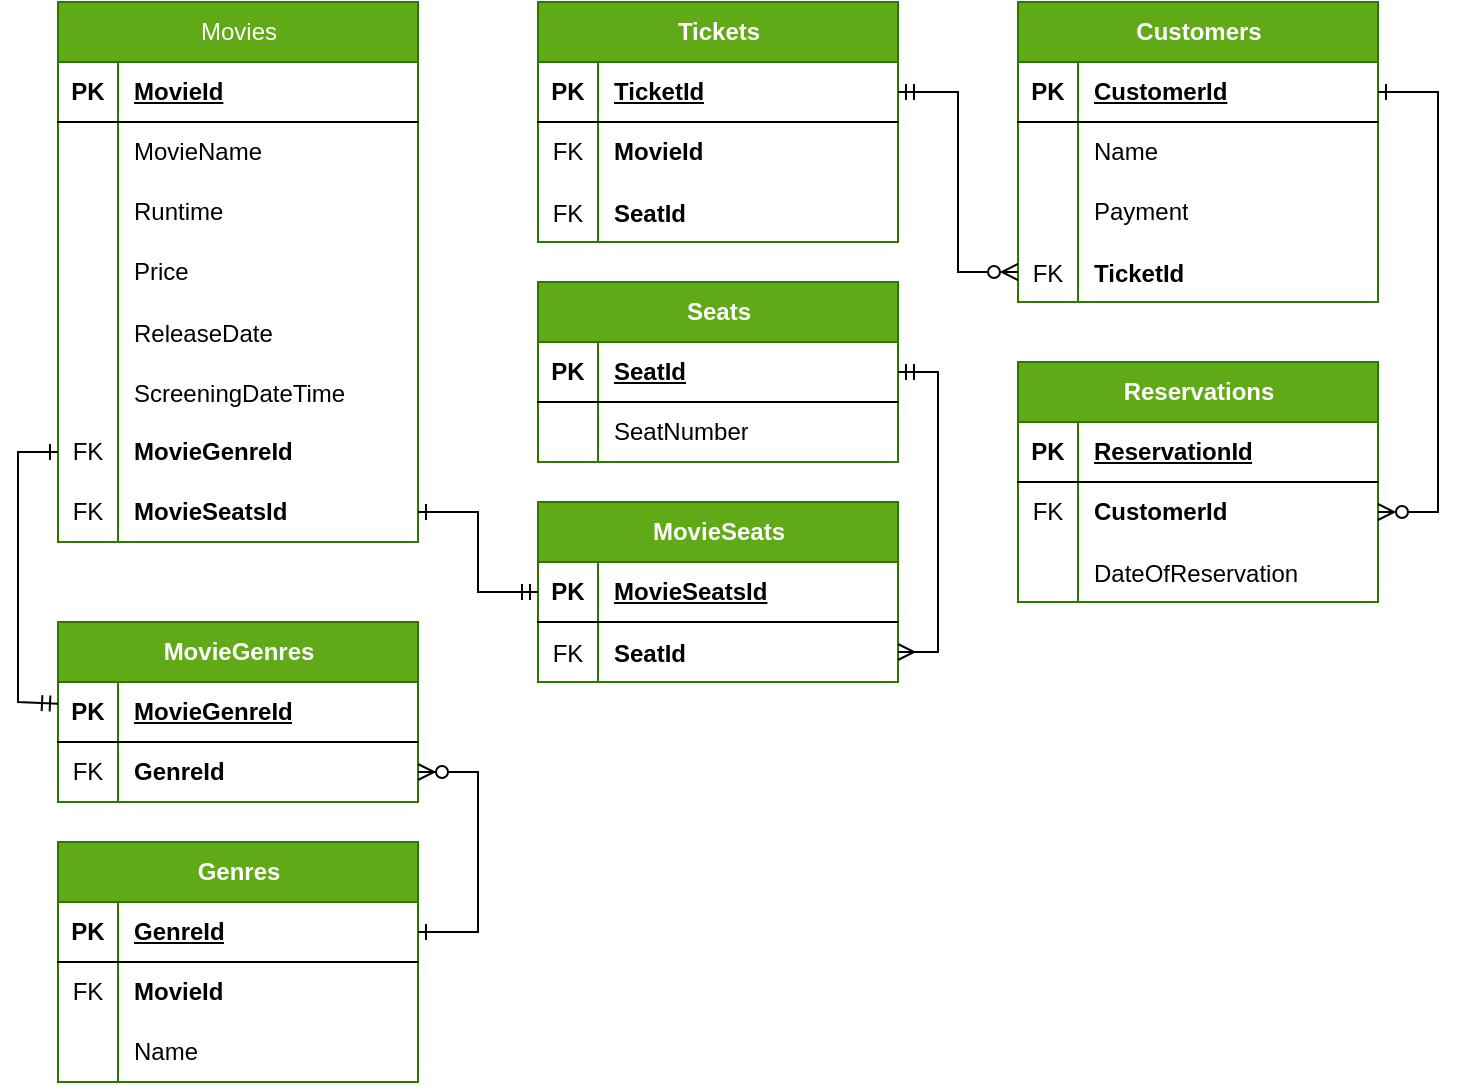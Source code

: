 <mxfile version="21.5.0" type="github">
  <diagram id="R2lEEEUBdFMjLlhIrx00" name="Page-1">
    <mxGraphModel dx="1100" dy="1480" grid="1" gridSize="10" guides="1" tooltips="1" connect="1" arrows="1" fold="1" page="1" pageScale="1" pageWidth="1169" pageHeight="827" math="0" shadow="0" extFonts="Permanent Marker^https://fonts.googleapis.com/css?family=Permanent+Marker">
      <root>
        <mxCell id="0" />
        <mxCell id="1" parent="0" />
        <mxCell id="_m8L4NuYK4Qh7ZpCGH_O-1" value="Movies" style="shape=table;startSize=30;container=1;collapsible=1;childLayout=tableLayout;fixedRows=1;rowLines=0;fontStyle=0;align=center;resizeLast=1;html=1;fillColor=#60a917;strokeColor=#2D7600;fontColor=#ffffff;" vertex="1" parent="1">
          <mxGeometry x="40" y="-790" width="180" height="270" as="geometry" />
        </mxCell>
        <mxCell id="_m8L4NuYK4Qh7ZpCGH_O-2" value="" style="shape=tableRow;horizontal=0;startSize=0;swimlaneHead=0;swimlaneBody=0;fillColor=none;collapsible=0;dropTarget=0;points=[[0,0.5],[1,0.5]];portConstraint=eastwest;top=0;left=0;right=0;bottom=1;" vertex="1" parent="_m8L4NuYK4Qh7ZpCGH_O-1">
          <mxGeometry y="30" width="180" height="30" as="geometry" />
        </mxCell>
        <mxCell id="_m8L4NuYK4Qh7ZpCGH_O-3" value="PK" style="shape=partialRectangle;connectable=0;fillColor=none;top=0;left=0;bottom=0;right=0;fontStyle=1;overflow=hidden;whiteSpace=wrap;html=1;" vertex="1" parent="_m8L4NuYK4Qh7ZpCGH_O-2">
          <mxGeometry width="30" height="30" as="geometry">
            <mxRectangle width="30" height="30" as="alternateBounds" />
          </mxGeometry>
        </mxCell>
        <mxCell id="_m8L4NuYK4Qh7ZpCGH_O-4" value="MovieId" style="shape=partialRectangle;connectable=0;fillColor=none;top=0;left=0;bottom=0;right=0;align=left;spacingLeft=6;fontStyle=5;overflow=hidden;whiteSpace=wrap;html=1;" vertex="1" parent="_m8L4NuYK4Qh7ZpCGH_O-2">
          <mxGeometry x="30" width="150" height="30" as="geometry">
            <mxRectangle width="150" height="30" as="alternateBounds" />
          </mxGeometry>
        </mxCell>
        <mxCell id="_m8L4NuYK4Qh7ZpCGH_O-5" value="" style="shape=tableRow;horizontal=0;startSize=0;swimlaneHead=0;swimlaneBody=0;fillColor=none;collapsible=0;dropTarget=0;points=[[0,0.5],[1,0.5]];portConstraint=eastwest;top=0;left=0;right=0;bottom=0;" vertex="1" parent="_m8L4NuYK4Qh7ZpCGH_O-1">
          <mxGeometry y="60" width="180" height="30" as="geometry" />
        </mxCell>
        <mxCell id="_m8L4NuYK4Qh7ZpCGH_O-6" value="" style="shape=partialRectangle;connectable=0;fillColor=none;top=0;left=0;bottom=0;right=0;editable=1;overflow=hidden;whiteSpace=wrap;html=1;" vertex="1" parent="_m8L4NuYK4Qh7ZpCGH_O-5">
          <mxGeometry width="30" height="30" as="geometry">
            <mxRectangle width="30" height="30" as="alternateBounds" />
          </mxGeometry>
        </mxCell>
        <mxCell id="_m8L4NuYK4Qh7ZpCGH_O-7" value="MovieName" style="shape=partialRectangle;connectable=0;fillColor=none;top=0;left=0;bottom=0;right=0;align=left;spacingLeft=6;overflow=hidden;whiteSpace=wrap;html=1;" vertex="1" parent="_m8L4NuYK4Qh7ZpCGH_O-5">
          <mxGeometry x="30" width="150" height="30" as="geometry">
            <mxRectangle width="150" height="30" as="alternateBounds" />
          </mxGeometry>
        </mxCell>
        <mxCell id="_m8L4NuYK4Qh7ZpCGH_O-8" value="" style="shape=tableRow;horizontal=0;startSize=0;swimlaneHead=0;swimlaneBody=0;fillColor=none;collapsible=0;dropTarget=0;points=[[0,0.5],[1,0.5]];portConstraint=eastwest;top=0;left=0;right=0;bottom=0;" vertex="1" parent="_m8L4NuYK4Qh7ZpCGH_O-1">
          <mxGeometry y="90" width="180" height="30" as="geometry" />
        </mxCell>
        <mxCell id="_m8L4NuYK4Qh7ZpCGH_O-9" value="" style="shape=partialRectangle;connectable=0;fillColor=none;top=0;left=0;bottom=0;right=0;editable=1;overflow=hidden;whiteSpace=wrap;html=1;" vertex="1" parent="_m8L4NuYK4Qh7ZpCGH_O-8">
          <mxGeometry width="30" height="30" as="geometry">
            <mxRectangle width="30" height="30" as="alternateBounds" />
          </mxGeometry>
        </mxCell>
        <mxCell id="_m8L4NuYK4Qh7ZpCGH_O-10" value="Runtime" style="shape=partialRectangle;connectable=0;fillColor=none;top=0;left=0;bottom=0;right=0;align=left;spacingLeft=6;overflow=hidden;whiteSpace=wrap;html=1;" vertex="1" parent="_m8L4NuYK4Qh7ZpCGH_O-8">
          <mxGeometry x="30" width="150" height="30" as="geometry">
            <mxRectangle width="150" height="30" as="alternateBounds" />
          </mxGeometry>
        </mxCell>
        <mxCell id="_m8L4NuYK4Qh7ZpCGH_O-11" value="" style="shape=tableRow;horizontal=0;startSize=0;swimlaneHead=0;swimlaneBody=0;fillColor=none;collapsible=0;dropTarget=0;points=[[0,0.5],[1,0.5]];portConstraint=eastwest;top=0;left=0;right=0;bottom=0;" vertex="1" parent="_m8L4NuYK4Qh7ZpCGH_O-1">
          <mxGeometry y="120" width="180" height="30" as="geometry" />
        </mxCell>
        <mxCell id="_m8L4NuYK4Qh7ZpCGH_O-12" value="" style="shape=partialRectangle;connectable=0;fillColor=none;top=0;left=0;bottom=0;right=0;editable=1;overflow=hidden;whiteSpace=wrap;html=1;" vertex="1" parent="_m8L4NuYK4Qh7ZpCGH_O-11">
          <mxGeometry width="30" height="30" as="geometry">
            <mxRectangle width="30" height="30" as="alternateBounds" />
          </mxGeometry>
        </mxCell>
        <mxCell id="_m8L4NuYK4Qh7ZpCGH_O-13" value="Price" style="shape=partialRectangle;connectable=0;fillColor=none;top=0;left=0;bottom=0;right=0;align=left;spacingLeft=6;overflow=hidden;whiteSpace=wrap;html=1;" vertex="1" parent="_m8L4NuYK4Qh7ZpCGH_O-11">
          <mxGeometry x="30" width="150" height="30" as="geometry">
            <mxRectangle width="150" height="30" as="alternateBounds" />
          </mxGeometry>
        </mxCell>
        <mxCell id="_m8L4NuYK4Qh7ZpCGH_O-17" value="" style="shape=tableRow;horizontal=0;startSize=0;swimlaneHead=0;swimlaneBody=0;fillColor=none;collapsible=0;dropTarget=0;points=[[0,0.5],[1,0.5]];portConstraint=eastwest;top=0;left=0;right=0;bottom=0;" vertex="1" parent="_m8L4NuYK4Qh7ZpCGH_O-1">
          <mxGeometry y="150" width="180" height="30" as="geometry" />
        </mxCell>
        <mxCell id="_m8L4NuYK4Qh7ZpCGH_O-18" value="" style="shape=partialRectangle;connectable=0;fillColor=none;top=0;left=0;bottom=0;right=0;editable=1;overflow=hidden;" vertex="1" parent="_m8L4NuYK4Qh7ZpCGH_O-17">
          <mxGeometry width="30" height="30" as="geometry">
            <mxRectangle width="30" height="30" as="alternateBounds" />
          </mxGeometry>
        </mxCell>
        <mxCell id="_m8L4NuYK4Qh7ZpCGH_O-19" value="ReleaseDate" style="shape=partialRectangle;connectable=0;fillColor=none;top=0;left=0;bottom=0;right=0;align=left;spacingLeft=6;overflow=hidden;" vertex="1" parent="_m8L4NuYK4Qh7ZpCGH_O-17">
          <mxGeometry x="30" width="150" height="30" as="geometry">
            <mxRectangle width="150" height="30" as="alternateBounds" />
          </mxGeometry>
        </mxCell>
        <mxCell id="_m8L4NuYK4Qh7ZpCGH_O-39" value="" style="shape=tableRow;horizontal=0;startSize=0;swimlaneHead=0;swimlaneBody=0;fillColor=none;collapsible=0;dropTarget=0;points=[[0,0.5],[1,0.5]];portConstraint=eastwest;top=0;left=0;right=0;bottom=0;" vertex="1" parent="_m8L4NuYK4Qh7ZpCGH_O-1">
          <mxGeometry y="180" width="180" height="30" as="geometry" />
        </mxCell>
        <mxCell id="_m8L4NuYK4Qh7ZpCGH_O-40" value="" style="shape=partialRectangle;connectable=0;fillColor=none;top=0;left=0;bottom=0;right=0;editable=1;overflow=hidden;" vertex="1" parent="_m8L4NuYK4Qh7ZpCGH_O-39">
          <mxGeometry width="30" height="30" as="geometry">
            <mxRectangle width="30" height="30" as="alternateBounds" />
          </mxGeometry>
        </mxCell>
        <mxCell id="_m8L4NuYK4Qh7ZpCGH_O-41" value="ScreeningDateTime" style="shape=partialRectangle;connectable=0;fillColor=none;top=0;left=0;bottom=0;right=0;align=left;spacingLeft=6;overflow=hidden;" vertex="1" parent="_m8L4NuYK4Qh7ZpCGH_O-39">
          <mxGeometry x="30" width="150" height="30" as="geometry">
            <mxRectangle width="150" height="30" as="alternateBounds" />
          </mxGeometry>
        </mxCell>
        <mxCell id="_m8L4NuYK4Qh7ZpCGH_O-184" value="" style="shape=tableRow;horizontal=0;startSize=0;swimlaneHead=0;swimlaneBody=0;fillColor=none;collapsible=0;dropTarget=0;points=[[0,0.5],[1,0.5]];portConstraint=eastwest;top=0;left=0;right=0;bottom=0;" vertex="1" parent="_m8L4NuYK4Qh7ZpCGH_O-1">
          <mxGeometry y="210" width="180" height="30" as="geometry" />
        </mxCell>
        <mxCell id="_m8L4NuYK4Qh7ZpCGH_O-185" value="FK" style="shape=partialRectangle;connectable=0;fillColor=none;top=0;left=0;bottom=0;right=0;fontStyle=0;overflow=hidden;whiteSpace=wrap;html=1;" vertex="1" parent="_m8L4NuYK4Qh7ZpCGH_O-184">
          <mxGeometry width="30" height="30" as="geometry">
            <mxRectangle width="30" height="30" as="alternateBounds" />
          </mxGeometry>
        </mxCell>
        <mxCell id="_m8L4NuYK4Qh7ZpCGH_O-186" value="MovieGenreId" style="shape=partialRectangle;connectable=0;fillColor=none;top=0;left=0;bottom=0;right=0;align=left;spacingLeft=6;fontStyle=1;overflow=hidden;whiteSpace=wrap;html=1;" vertex="1" parent="_m8L4NuYK4Qh7ZpCGH_O-184">
          <mxGeometry x="30" width="150" height="30" as="geometry">
            <mxRectangle width="150" height="30" as="alternateBounds" />
          </mxGeometry>
        </mxCell>
        <mxCell id="_m8L4NuYK4Qh7ZpCGH_O-190" value="" style="shape=tableRow;horizontal=0;startSize=0;swimlaneHead=0;swimlaneBody=0;fillColor=none;collapsible=0;dropTarget=0;points=[[0,0.5],[1,0.5]];portConstraint=eastwest;top=0;left=0;right=0;bottom=0;" vertex="1" parent="_m8L4NuYK4Qh7ZpCGH_O-1">
          <mxGeometry y="240" width="180" height="30" as="geometry" />
        </mxCell>
        <mxCell id="_m8L4NuYK4Qh7ZpCGH_O-191" value="FK" style="shape=partialRectangle;connectable=0;fillColor=none;top=0;left=0;bottom=0;right=0;fontStyle=0;overflow=hidden;whiteSpace=wrap;html=1;" vertex="1" parent="_m8L4NuYK4Qh7ZpCGH_O-190">
          <mxGeometry width="30" height="30" as="geometry">
            <mxRectangle width="30" height="30" as="alternateBounds" />
          </mxGeometry>
        </mxCell>
        <mxCell id="_m8L4NuYK4Qh7ZpCGH_O-192" value="MovieSeatsId" style="shape=partialRectangle;connectable=0;fillColor=none;top=0;left=0;bottom=0;right=0;align=left;spacingLeft=6;fontStyle=1;overflow=hidden;whiteSpace=wrap;html=1;" vertex="1" parent="_m8L4NuYK4Qh7ZpCGH_O-190">
          <mxGeometry x="30" width="150" height="30" as="geometry">
            <mxRectangle width="150" height="30" as="alternateBounds" />
          </mxGeometry>
        </mxCell>
        <mxCell id="_m8L4NuYK4Qh7ZpCGH_O-42" value="Genres" style="shape=table;startSize=30;container=1;collapsible=1;childLayout=tableLayout;fixedRows=1;rowLines=0;fontStyle=1;align=center;resizeLast=1;html=1;fillColor=#60a917;strokeColor=#2D7600;fontColor=#ffffff;" vertex="1" parent="1">
          <mxGeometry x="40" y="-370" width="180" height="120" as="geometry" />
        </mxCell>
        <mxCell id="_m8L4NuYK4Qh7ZpCGH_O-43" value="" style="shape=tableRow;horizontal=0;startSize=0;swimlaneHead=0;swimlaneBody=0;fillColor=none;collapsible=0;dropTarget=0;points=[[0,0.5],[1,0.5]];portConstraint=eastwest;top=0;left=0;right=0;bottom=1;" vertex="1" parent="_m8L4NuYK4Qh7ZpCGH_O-42">
          <mxGeometry y="30" width="180" height="30" as="geometry" />
        </mxCell>
        <mxCell id="_m8L4NuYK4Qh7ZpCGH_O-44" value="PK" style="shape=partialRectangle;connectable=0;fillColor=none;top=0;left=0;bottom=0;right=0;fontStyle=1;overflow=hidden;whiteSpace=wrap;html=1;" vertex="1" parent="_m8L4NuYK4Qh7ZpCGH_O-43">
          <mxGeometry width="30" height="30" as="geometry">
            <mxRectangle width="30" height="30" as="alternateBounds" />
          </mxGeometry>
        </mxCell>
        <mxCell id="_m8L4NuYK4Qh7ZpCGH_O-45" value="GenreId" style="shape=partialRectangle;connectable=0;fillColor=none;top=0;left=0;bottom=0;right=0;align=left;spacingLeft=6;fontStyle=5;overflow=hidden;whiteSpace=wrap;html=1;" vertex="1" parent="_m8L4NuYK4Qh7ZpCGH_O-43">
          <mxGeometry x="30" width="150" height="30" as="geometry">
            <mxRectangle width="150" height="30" as="alternateBounds" />
          </mxGeometry>
        </mxCell>
        <mxCell id="_m8L4NuYK4Qh7ZpCGH_O-46" value="" style="shape=tableRow;horizontal=0;startSize=0;swimlaneHead=0;swimlaneBody=0;fillColor=none;collapsible=0;dropTarget=0;points=[[0,0.5],[1,0.5]];portConstraint=eastwest;top=0;left=0;right=0;bottom=0;" vertex="1" parent="_m8L4NuYK4Qh7ZpCGH_O-42">
          <mxGeometry y="60" width="180" height="30" as="geometry" />
        </mxCell>
        <mxCell id="_m8L4NuYK4Qh7ZpCGH_O-47" value="FK" style="shape=partialRectangle;connectable=0;fillColor=none;top=0;left=0;bottom=0;right=0;editable=1;overflow=hidden;whiteSpace=wrap;html=1;" vertex="1" parent="_m8L4NuYK4Qh7ZpCGH_O-46">
          <mxGeometry width="30" height="30" as="geometry">
            <mxRectangle width="30" height="30" as="alternateBounds" />
          </mxGeometry>
        </mxCell>
        <mxCell id="_m8L4NuYK4Qh7ZpCGH_O-48" value="MovieId" style="shape=partialRectangle;connectable=0;fillColor=none;top=0;left=0;bottom=0;right=0;align=left;spacingLeft=6;overflow=hidden;whiteSpace=wrap;html=1;fontStyle=1" vertex="1" parent="_m8L4NuYK4Qh7ZpCGH_O-46">
          <mxGeometry x="30" width="150" height="30" as="geometry">
            <mxRectangle width="150" height="30" as="alternateBounds" />
          </mxGeometry>
        </mxCell>
        <mxCell id="_m8L4NuYK4Qh7ZpCGH_O-49" value="" style="shape=tableRow;horizontal=0;startSize=0;swimlaneHead=0;swimlaneBody=0;fillColor=none;collapsible=0;dropTarget=0;points=[[0,0.5],[1,0.5]];portConstraint=eastwest;top=0;left=0;right=0;bottom=0;" vertex="1" parent="_m8L4NuYK4Qh7ZpCGH_O-42">
          <mxGeometry y="90" width="180" height="30" as="geometry" />
        </mxCell>
        <mxCell id="_m8L4NuYK4Qh7ZpCGH_O-50" value="" style="shape=partialRectangle;connectable=0;fillColor=none;top=0;left=0;bottom=0;right=0;editable=1;overflow=hidden;whiteSpace=wrap;html=1;" vertex="1" parent="_m8L4NuYK4Qh7ZpCGH_O-49">
          <mxGeometry width="30" height="30" as="geometry">
            <mxRectangle width="30" height="30" as="alternateBounds" />
          </mxGeometry>
        </mxCell>
        <mxCell id="_m8L4NuYK4Qh7ZpCGH_O-51" value="Name" style="shape=partialRectangle;connectable=0;fillColor=none;top=0;left=0;bottom=0;right=0;align=left;spacingLeft=6;overflow=hidden;whiteSpace=wrap;html=1;" vertex="1" parent="_m8L4NuYK4Qh7ZpCGH_O-49">
          <mxGeometry x="30" width="150" height="30" as="geometry">
            <mxRectangle width="150" height="30" as="alternateBounds" />
          </mxGeometry>
        </mxCell>
        <mxCell id="_m8L4NuYK4Qh7ZpCGH_O-58" value="MovieGenres" style="shape=table;startSize=30;container=1;collapsible=1;childLayout=tableLayout;fixedRows=1;rowLines=0;fontStyle=1;align=center;resizeLast=1;html=1;fillColor=#60a917;strokeColor=#2D7600;fontColor=#ffffff;" vertex="1" parent="1">
          <mxGeometry x="40" y="-480" width="180" height="90" as="geometry" />
        </mxCell>
        <mxCell id="_m8L4NuYK4Qh7ZpCGH_O-59" value="" style="shape=tableRow;horizontal=0;startSize=0;swimlaneHead=0;swimlaneBody=0;fillColor=none;collapsible=0;dropTarget=0;points=[[0,0.5],[1,0.5]];portConstraint=eastwest;top=0;left=0;right=0;bottom=1;" vertex="1" parent="_m8L4NuYK4Qh7ZpCGH_O-58">
          <mxGeometry y="30" width="180" height="30" as="geometry" />
        </mxCell>
        <mxCell id="_m8L4NuYK4Qh7ZpCGH_O-60" value="PK" style="shape=partialRectangle;connectable=0;fillColor=none;top=0;left=0;bottom=0;right=0;fontStyle=1;overflow=hidden;whiteSpace=wrap;html=1;" vertex="1" parent="_m8L4NuYK4Qh7ZpCGH_O-59">
          <mxGeometry width="30" height="30" as="geometry">
            <mxRectangle width="30" height="30" as="alternateBounds" />
          </mxGeometry>
        </mxCell>
        <mxCell id="_m8L4NuYK4Qh7ZpCGH_O-61" value="MovieGenreId" style="shape=partialRectangle;connectable=0;fillColor=none;top=0;left=0;bottom=0;right=0;align=left;spacingLeft=6;fontStyle=5;overflow=hidden;whiteSpace=wrap;html=1;" vertex="1" parent="_m8L4NuYK4Qh7ZpCGH_O-59">
          <mxGeometry x="30" width="150" height="30" as="geometry">
            <mxRectangle width="150" height="30" as="alternateBounds" />
          </mxGeometry>
        </mxCell>
        <mxCell id="_m8L4NuYK4Qh7ZpCGH_O-74" value="" style="shape=tableRow;horizontal=0;startSize=0;swimlaneHead=0;swimlaneBody=0;fillColor=none;collapsible=0;dropTarget=0;points=[[0,0.5],[1,0.5]];portConstraint=eastwest;top=0;left=0;right=0;bottom=0;" vertex="1" parent="_m8L4NuYK4Qh7ZpCGH_O-58">
          <mxGeometry y="60" width="180" height="30" as="geometry" />
        </mxCell>
        <mxCell id="_m8L4NuYK4Qh7ZpCGH_O-75" value="FK" style="shape=partialRectangle;connectable=0;fillColor=none;top=0;left=0;bottom=0;right=0;fontStyle=0;overflow=hidden;whiteSpace=wrap;html=1;" vertex="1" parent="_m8L4NuYK4Qh7ZpCGH_O-74">
          <mxGeometry width="30" height="30" as="geometry">
            <mxRectangle width="30" height="30" as="alternateBounds" />
          </mxGeometry>
        </mxCell>
        <mxCell id="_m8L4NuYK4Qh7ZpCGH_O-76" value="GenreId" style="shape=partialRectangle;connectable=0;fillColor=none;top=0;left=0;bottom=0;right=0;align=left;spacingLeft=6;fontStyle=1;overflow=hidden;whiteSpace=wrap;html=1;" vertex="1" parent="_m8L4NuYK4Qh7ZpCGH_O-74">
          <mxGeometry x="30" width="150" height="30" as="geometry">
            <mxRectangle width="150" height="30" as="alternateBounds" />
          </mxGeometry>
        </mxCell>
        <mxCell id="_m8L4NuYK4Qh7ZpCGH_O-77" value="Tickets" style="shape=table;startSize=30;container=1;collapsible=1;childLayout=tableLayout;fixedRows=1;rowLines=0;fontStyle=1;align=center;resizeLast=1;html=1;fillColor=#60a917;strokeColor=#2D7600;fontColor=#ffffff;" vertex="1" parent="1">
          <mxGeometry x="280" y="-790" width="180" height="120" as="geometry" />
        </mxCell>
        <mxCell id="_m8L4NuYK4Qh7ZpCGH_O-78" value="" style="shape=tableRow;horizontal=0;startSize=0;swimlaneHead=0;swimlaneBody=0;fillColor=none;collapsible=0;dropTarget=0;points=[[0,0.5],[1,0.5]];portConstraint=eastwest;top=0;left=0;right=0;bottom=1;" vertex="1" parent="_m8L4NuYK4Qh7ZpCGH_O-77">
          <mxGeometry y="30" width="180" height="30" as="geometry" />
        </mxCell>
        <mxCell id="_m8L4NuYK4Qh7ZpCGH_O-79" value="PK" style="shape=partialRectangle;connectable=0;fillColor=none;top=0;left=0;bottom=0;right=0;fontStyle=1;overflow=hidden;whiteSpace=wrap;html=1;" vertex="1" parent="_m8L4NuYK4Qh7ZpCGH_O-78">
          <mxGeometry width="30" height="30" as="geometry">
            <mxRectangle width="30" height="30" as="alternateBounds" />
          </mxGeometry>
        </mxCell>
        <mxCell id="_m8L4NuYK4Qh7ZpCGH_O-80" value="TicketId" style="shape=partialRectangle;connectable=0;fillColor=none;top=0;left=0;bottom=0;right=0;align=left;spacingLeft=6;fontStyle=5;overflow=hidden;whiteSpace=wrap;html=1;" vertex="1" parent="_m8L4NuYK4Qh7ZpCGH_O-78">
          <mxGeometry x="30" width="150" height="30" as="geometry">
            <mxRectangle width="150" height="30" as="alternateBounds" />
          </mxGeometry>
        </mxCell>
        <mxCell id="_m8L4NuYK4Qh7ZpCGH_O-90" value="" style="shape=tableRow;horizontal=0;startSize=0;swimlaneHead=0;swimlaneBody=0;fillColor=none;collapsible=0;dropTarget=0;points=[[0,0.5],[1,0.5]];portConstraint=eastwest;top=0;left=0;right=0;bottom=0;" vertex="1" parent="_m8L4NuYK4Qh7ZpCGH_O-77">
          <mxGeometry y="60" width="180" height="30" as="geometry" />
        </mxCell>
        <mxCell id="_m8L4NuYK4Qh7ZpCGH_O-91" value="FK" style="shape=partialRectangle;connectable=0;fillColor=none;top=0;left=0;bottom=0;right=0;fontStyle=0;overflow=hidden;whiteSpace=wrap;html=1;" vertex="1" parent="_m8L4NuYK4Qh7ZpCGH_O-90">
          <mxGeometry width="30" height="30" as="geometry">
            <mxRectangle width="30" height="30" as="alternateBounds" />
          </mxGeometry>
        </mxCell>
        <mxCell id="_m8L4NuYK4Qh7ZpCGH_O-92" value="MovieId" style="shape=partialRectangle;connectable=0;fillColor=none;top=0;left=0;bottom=0;right=0;align=left;spacingLeft=6;fontStyle=1;overflow=hidden;whiteSpace=wrap;html=1;" vertex="1" parent="_m8L4NuYK4Qh7ZpCGH_O-90">
          <mxGeometry x="30" width="150" height="30" as="geometry">
            <mxRectangle width="150" height="30" as="alternateBounds" />
          </mxGeometry>
        </mxCell>
        <mxCell id="_m8L4NuYK4Qh7ZpCGH_O-93" value="" style="shape=tableRow;horizontal=0;startSize=0;swimlaneHead=0;swimlaneBody=0;fillColor=none;collapsible=0;dropTarget=0;points=[[0,0.5],[1,0.5]];portConstraint=eastwest;top=0;left=0;right=0;bottom=0;" vertex="1" parent="_m8L4NuYK4Qh7ZpCGH_O-77">
          <mxGeometry y="90" width="180" height="30" as="geometry" />
        </mxCell>
        <mxCell id="_m8L4NuYK4Qh7ZpCGH_O-94" value="FK" style="shape=partialRectangle;connectable=0;fillColor=none;top=0;left=0;bottom=0;right=0;editable=1;overflow=hidden;" vertex="1" parent="_m8L4NuYK4Qh7ZpCGH_O-93">
          <mxGeometry width="30" height="30" as="geometry">
            <mxRectangle width="30" height="30" as="alternateBounds" />
          </mxGeometry>
        </mxCell>
        <mxCell id="_m8L4NuYK4Qh7ZpCGH_O-95" value="SeatId" style="shape=partialRectangle;connectable=0;fillColor=none;top=0;left=0;bottom=0;right=0;align=left;spacingLeft=6;overflow=hidden;fontStyle=1" vertex="1" parent="_m8L4NuYK4Qh7ZpCGH_O-93">
          <mxGeometry x="30" width="150" height="30" as="geometry">
            <mxRectangle width="150" height="30" as="alternateBounds" />
          </mxGeometry>
        </mxCell>
        <mxCell id="_m8L4NuYK4Qh7ZpCGH_O-96" value="Seats" style="shape=table;startSize=30;container=1;collapsible=1;childLayout=tableLayout;fixedRows=1;rowLines=0;fontStyle=1;align=center;resizeLast=1;html=1;fillColor=#60a917;strokeColor=#2D7600;fontColor=#ffffff;" vertex="1" parent="1">
          <mxGeometry x="280" y="-650" width="180" height="90" as="geometry" />
        </mxCell>
        <mxCell id="_m8L4NuYK4Qh7ZpCGH_O-97" value="" style="shape=tableRow;horizontal=0;startSize=0;swimlaneHead=0;swimlaneBody=0;fillColor=none;collapsible=0;dropTarget=0;points=[[0,0.5],[1,0.5]];portConstraint=eastwest;top=0;left=0;right=0;bottom=1;" vertex="1" parent="_m8L4NuYK4Qh7ZpCGH_O-96">
          <mxGeometry y="30" width="180" height="30" as="geometry" />
        </mxCell>
        <mxCell id="_m8L4NuYK4Qh7ZpCGH_O-98" value="PK" style="shape=partialRectangle;connectable=0;fillColor=none;top=0;left=0;bottom=0;right=0;fontStyle=1;overflow=hidden;whiteSpace=wrap;html=1;" vertex="1" parent="_m8L4NuYK4Qh7ZpCGH_O-97">
          <mxGeometry width="30" height="30" as="geometry">
            <mxRectangle width="30" height="30" as="alternateBounds" />
          </mxGeometry>
        </mxCell>
        <mxCell id="_m8L4NuYK4Qh7ZpCGH_O-99" value="SeatId" style="shape=partialRectangle;connectable=0;fillColor=none;top=0;left=0;bottom=0;right=0;align=left;spacingLeft=6;fontStyle=5;overflow=hidden;whiteSpace=wrap;html=1;" vertex="1" parent="_m8L4NuYK4Qh7ZpCGH_O-97">
          <mxGeometry x="30" width="150" height="30" as="geometry">
            <mxRectangle width="150" height="30" as="alternateBounds" />
          </mxGeometry>
        </mxCell>
        <mxCell id="_m8L4NuYK4Qh7ZpCGH_O-100" value="" style="shape=tableRow;horizontal=0;startSize=0;swimlaneHead=0;swimlaneBody=0;fillColor=none;collapsible=0;dropTarget=0;points=[[0,0.5],[1,0.5]];portConstraint=eastwest;top=0;left=0;right=0;bottom=0;" vertex="1" parent="_m8L4NuYK4Qh7ZpCGH_O-96">
          <mxGeometry y="60" width="180" height="30" as="geometry" />
        </mxCell>
        <mxCell id="_m8L4NuYK4Qh7ZpCGH_O-101" value="" style="shape=partialRectangle;connectable=0;fillColor=none;top=0;left=0;bottom=0;right=0;editable=1;overflow=hidden;whiteSpace=wrap;html=1;" vertex="1" parent="_m8L4NuYK4Qh7ZpCGH_O-100">
          <mxGeometry width="30" height="30" as="geometry">
            <mxRectangle width="30" height="30" as="alternateBounds" />
          </mxGeometry>
        </mxCell>
        <mxCell id="_m8L4NuYK4Qh7ZpCGH_O-102" value="SeatNumber" style="shape=partialRectangle;connectable=0;fillColor=none;top=0;left=0;bottom=0;right=0;align=left;spacingLeft=6;overflow=hidden;whiteSpace=wrap;html=1;" vertex="1" parent="_m8L4NuYK4Qh7ZpCGH_O-100">
          <mxGeometry x="30" width="150" height="30" as="geometry">
            <mxRectangle width="150" height="30" as="alternateBounds" />
          </mxGeometry>
        </mxCell>
        <mxCell id="_m8L4NuYK4Qh7ZpCGH_O-110" value="MovieSeats" style="shape=table;startSize=30;container=1;collapsible=1;childLayout=tableLayout;fixedRows=1;rowLines=0;fontStyle=1;align=center;resizeLast=1;html=1;fillColor=#60a917;strokeColor=#2D7600;fontColor=#ffffff;" vertex="1" parent="1">
          <mxGeometry x="280" y="-540" width="180" height="90" as="geometry" />
        </mxCell>
        <mxCell id="_m8L4NuYK4Qh7ZpCGH_O-111" value="" style="shape=tableRow;horizontal=0;startSize=0;swimlaneHead=0;swimlaneBody=0;fillColor=none;collapsible=0;dropTarget=0;points=[[0,0.5],[1,0.5]];portConstraint=eastwest;top=0;left=0;right=0;bottom=1;" vertex="1" parent="_m8L4NuYK4Qh7ZpCGH_O-110">
          <mxGeometry y="30" width="180" height="30" as="geometry" />
        </mxCell>
        <mxCell id="_m8L4NuYK4Qh7ZpCGH_O-112" value="PK" style="shape=partialRectangle;connectable=0;fillColor=none;top=0;left=0;bottom=0;right=0;fontStyle=1;overflow=hidden;whiteSpace=wrap;html=1;" vertex="1" parent="_m8L4NuYK4Qh7ZpCGH_O-111">
          <mxGeometry width="30" height="30" as="geometry">
            <mxRectangle width="30" height="30" as="alternateBounds" />
          </mxGeometry>
        </mxCell>
        <mxCell id="_m8L4NuYK4Qh7ZpCGH_O-113" value="MovieSeatsId" style="shape=partialRectangle;connectable=0;fillColor=none;top=0;left=0;bottom=0;right=0;align=left;spacingLeft=6;fontStyle=5;overflow=hidden;whiteSpace=wrap;html=1;" vertex="1" parent="_m8L4NuYK4Qh7ZpCGH_O-111">
          <mxGeometry x="30" width="150" height="30" as="geometry">
            <mxRectangle width="150" height="30" as="alternateBounds" />
          </mxGeometry>
        </mxCell>
        <mxCell id="_m8L4NuYK4Qh7ZpCGH_O-120" value="" style="shape=tableRow;horizontal=0;startSize=0;swimlaneHead=0;swimlaneBody=0;fillColor=none;collapsible=0;dropTarget=0;points=[[0,0.5],[1,0.5]];portConstraint=eastwest;top=0;left=0;right=0;bottom=0;" vertex="1" parent="_m8L4NuYK4Qh7ZpCGH_O-110">
          <mxGeometry y="60" width="180" height="30" as="geometry" />
        </mxCell>
        <mxCell id="_m8L4NuYK4Qh7ZpCGH_O-121" value="FK" style="shape=partialRectangle;connectable=0;fillColor=none;top=0;left=0;bottom=0;right=0;editable=1;overflow=hidden;" vertex="1" parent="_m8L4NuYK4Qh7ZpCGH_O-120">
          <mxGeometry width="30" height="30" as="geometry">
            <mxRectangle width="30" height="30" as="alternateBounds" />
          </mxGeometry>
        </mxCell>
        <mxCell id="_m8L4NuYK4Qh7ZpCGH_O-122" value="SeatId" style="shape=partialRectangle;connectable=0;fillColor=none;top=0;left=0;bottom=0;right=0;align=left;spacingLeft=6;overflow=hidden;fontStyle=1" vertex="1" parent="_m8L4NuYK4Qh7ZpCGH_O-120">
          <mxGeometry x="30" width="150" height="30" as="geometry">
            <mxRectangle width="150" height="30" as="alternateBounds" />
          </mxGeometry>
        </mxCell>
        <mxCell id="_m8L4NuYK4Qh7ZpCGH_O-123" value="Reservations" style="shape=table;startSize=30;container=1;collapsible=1;childLayout=tableLayout;fixedRows=1;rowLines=0;fontStyle=1;align=center;resizeLast=1;html=1;fillColor=#60a917;strokeColor=#2D7600;fontColor=#ffffff;" vertex="1" parent="1">
          <mxGeometry x="520" y="-610" width="180" height="120" as="geometry" />
        </mxCell>
        <mxCell id="_m8L4NuYK4Qh7ZpCGH_O-124" value="" style="shape=tableRow;horizontal=0;startSize=0;swimlaneHead=0;swimlaneBody=0;fillColor=none;collapsible=0;dropTarget=0;points=[[0,0.5],[1,0.5]];portConstraint=eastwest;top=0;left=0;right=0;bottom=1;" vertex="1" parent="_m8L4NuYK4Qh7ZpCGH_O-123">
          <mxGeometry y="30" width="180" height="30" as="geometry" />
        </mxCell>
        <mxCell id="_m8L4NuYK4Qh7ZpCGH_O-125" value="PK" style="shape=partialRectangle;connectable=0;fillColor=none;top=0;left=0;bottom=0;right=0;fontStyle=1;overflow=hidden;whiteSpace=wrap;html=1;" vertex="1" parent="_m8L4NuYK4Qh7ZpCGH_O-124">
          <mxGeometry width="30" height="30" as="geometry">
            <mxRectangle width="30" height="30" as="alternateBounds" />
          </mxGeometry>
        </mxCell>
        <mxCell id="_m8L4NuYK4Qh7ZpCGH_O-126" value="ReservationId" style="shape=partialRectangle;connectable=0;fillColor=none;top=0;left=0;bottom=0;right=0;align=left;spacingLeft=6;fontStyle=5;overflow=hidden;whiteSpace=wrap;html=1;" vertex="1" parent="_m8L4NuYK4Qh7ZpCGH_O-124">
          <mxGeometry x="30" width="150" height="30" as="geometry">
            <mxRectangle width="150" height="30" as="alternateBounds" />
          </mxGeometry>
        </mxCell>
        <mxCell id="_m8L4NuYK4Qh7ZpCGH_O-127" value="" style="shape=tableRow;horizontal=0;startSize=0;swimlaneHead=0;swimlaneBody=0;fillColor=none;collapsible=0;dropTarget=0;points=[[0,0.5],[1,0.5]];portConstraint=eastwest;top=0;left=0;right=0;bottom=0;" vertex="1" parent="_m8L4NuYK4Qh7ZpCGH_O-123">
          <mxGeometry y="60" width="180" height="30" as="geometry" />
        </mxCell>
        <mxCell id="_m8L4NuYK4Qh7ZpCGH_O-128" value="FK" style="shape=partialRectangle;connectable=0;fillColor=none;top=0;left=0;bottom=0;right=0;fontStyle=0;overflow=hidden;whiteSpace=wrap;html=1;" vertex="1" parent="_m8L4NuYK4Qh7ZpCGH_O-127">
          <mxGeometry width="30" height="30" as="geometry">
            <mxRectangle width="30" height="30" as="alternateBounds" />
          </mxGeometry>
        </mxCell>
        <mxCell id="_m8L4NuYK4Qh7ZpCGH_O-129" value="&lt;b&gt;CustomerId&lt;/b&gt;" style="shape=partialRectangle;connectable=0;fillColor=none;top=0;left=0;bottom=0;right=0;align=left;spacingLeft=6;fontStyle=0;overflow=hidden;whiteSpace=wrap;html=1;" vertex="1" parent="_m8L4NuYK4Qh7ZpCGH_O-127">
          <mxGeometry x="30" width="150" height="30" as="geometry">
            <mxRectangle width="150" height="30" as="alternateBounds" />
          </mxGeometry>
        </mxCell>
        <mxCell id="_m8L4NuYK4Qh7ZpCGH_O-130" value="" style="shape=tableRow;horizontal=0;startSize=0;swimlaneHead=0;swimlaneBody=0;fillColor=none;collapsible=0;dropTarget=0;points=[[0,0.5],[1,0.5]];portConstraint=eastwest;top=0;left=0;right=0;bottom=0;" vertex="1" parent="_m8L4NuYK4Qh7ZpCGH_O-123">
          <mxGeometry y="90" width="180" height="30" as="geometry" />
        </mxCell>
        <mxCell id="_m8L4NuYK4Qh7ZpCGH_O-131" value="" style="shape=partialRectangle;connectable=0;fillColor=none;top=0;left=0;bottom=0;right=0;editable=1;overflow=hidden;" vertex="1" parent="_m8L4NuYK4Qh7ZpCGH_O-130">
          <mxGeometry width="30" height="30" as="geometry">
            <mxRectangle width="30" height="30" as="alternateBounds" />
          </mxGeometry>
        </mxCell>
        <mxCell id="_m8L4NuYK4Qh7ZpCGH_O-132" value="DateOfReservation" style="shape=partialRectangle;connectable=0;fillColor=none;top=0;left=0;bottom=0;right=0;align=left;spacingLeft=6;overflow=hidden;" vertex="1" parent="_m8L4NuYK4Qh7ZpCGH_O-130">
          <mxGeometry x="30" width="150" height="30" as="geometry">
            <mxRectangle width="150" height="30" as="alternateBounds" />
          </mxGeometry>
        </mxCell>
        <mxCell id="_m8L4NuYK4Qh7ZpCGH_O-133" value="Customers" style="shape=table;startSize=30;container=1;collapsible=1;childLayout=tableLayout;fixedRows=1;rowLines=0;fontStyle=1;align=center;resizeLast=1;html=1;fillColor=#60a917;strokeColor=#2D7600;fontColor=#ffffff;" vertex="1" parent="1">
          <mxGeometry x="520" y="-790" width="180" height="150" as="geometry" />
        </mxCell>
        <mxCell id="_m8L4NuYK4Qh7ZpCGH_O-134" value="" style="shape=tableRow;horizontal=0;startSize=0;swimlaneHead=0;swimlaneBody=0;fillColor=none;collapsible=0;dropTarget=0;points=[[0,0.5],[1,0.5]];portConstraint=eastwest;top=0;left=0;right=0;bottom=1;" vertex="1" parent="_m8L4NuYK4Qh7ZpCGH_O-133">
          <mxGeometry y="30" width="180" height="30" as="geometry" />
        </mxCell>
        <mxCell id="_m8L4NuYK4Qh7ZpCGH_O-135" value="PK" style="shape=partialRectangle;connectable=0;fillColor=none;top=0;left=0;bottom=0;right=0;fontStyle=1;overflow=hidden;whiteSpace=wrap;html=1;" vertex="1" parent="_m8L4NuYK4Qh7ZpCGH_O-134">
          <mxGeometry width="30" height="30" as="geometry">
            <mxRectangle width="30" height="30" as="alternateBounds" />
          </mxGeometry>
        </mxCell>
        <mxCell id="_m8L4NuYK4Qh7ZpCGH_O-136" value="CustomerId" style="shape=partialRectangle;connectable=0;fillColor=none;top=0;left=0;bottom=0;right=0;align=left;spacingLeft=6;fontStyle=5;overflow=hidden;whiteSpace=wrap;html=1;" vertex="1" parent="_m8L4NuYK4Qh7ZpCGH_O-134">
          <mxGeometry x="30" width="150" height="30" as="geometry">
            <mxRectangle width="150" height="30" as="alternateBounds" />
          </mxGeometry>
        </mxCell>
        <mxCell id="_m8L4NuYK4Qh7ZpCGH_O-137" value="" style="shape=tableRow;horizontal=0;startSize=0;swimlaneHead=0;swimlaneBody=0;fillColor=none;collapsible=0;dropTarget=0;points=[[0,0.5],[1,0.5]];portConstraint=eastwest;top=0;left=0;right=0;bottom=0;" vertex="1" parent="_m8L4NuYK4Qh7ZpCGH_O-133">
          <mxGeometry y="60" width="180" height="30" as="geometry" />
        </mxCell>
        <mxCell id="_m8L4NuYK4Qh7ZpCGH_O-138" value="" style="shape=partialRectangle;connectable=0;fillColor=none;top=0;left=0;bottom=0;right=0;editable=1;overflow=hidden;whiteSpace=wrap;html=1;" vertex="1" parent="_m8L4NuYK4Qh7ZpCGH_O-137">
          <mxGeometry width="30" height="30" as="geometry">
            <mxRectangle width="30" height="30" as="alternateBounds" />
          </mxGeometry>
        </mxCell>
        <mxCell id="_m8L4NuYK4Qh7ZpCGH_O-139" value="Name" style="shape=partialRectangle;connectable=0;fillColor=none;top=0;left=0;bottom=0;right=0;align=left;spacingLeft=6;overflow=hidden;whiteSpace=wrap;html=1;" vertex="1" parent="_m8L4NuYK4Qh7ZpCGH_O-137">
          <mxGeometry x="30" width="150" height="30" as="geometry">
            <mxRectangle width="150" height="30" as="alternateBounds" />
          </mxGeometry>
        </mxCell>
        <mxCell id="_m8L4NuYK4Qh7ZpCGH_O-140" value="" style="shape=tableRow;horizontal=0;startSize=0;swimlaneHead=0;swimlaneBody=0;fillColor=none;collapsible=0;dropTarget=0;points=[[0,0.5],[1,0.5]];portConstraint=eastwest;top=0;left=0;right=0;bottom=0;" vertex="1" parent="_m8L4NuYK4Qh7ZpCGH_O-133">
          <mxGeometry y="90" width="180" height="30" as="geometry" />
        </mxCell>
        <mxCell id="_m8L4NuYK4Qh7ZpCGH_O-141" value="" style="shape=partialRectangle;connectable=0;fillColor=none;top=0;left=0;bottom=0;right=0;fontStyle=0;overflow=hidden;whiteSpace=wrap;html=1;" vertex="1" parent="_m8L4NuYK4Qh7ZpCGH_O-140">
          <mxGeometry width="30" height="30" as="geometry">
            <mxRectangle width="30" height="30" as="alternateBounds" />
          </mxGeometry>
        </mxCell>
        <mxCell id="_m8L4NuYK4Qh7ZpCGH_O-142" value="Payment" style="shape=partialRectangle;connectable=0;fillColor=none;top=0;left=0;bottom=0;right=0;align=left;spacingLeft=6;fontStyle=0;overflow=hidden;whiteSpace=wrap;html=1;" vertex="1" parent="_m8L4NuYK4Qh7ZpCGH_O-140">
          <mxGeometry x="30" width="150" height="30" as="geometry">
            <mxRectangle width="150" height="30" as="alternateBounds" />
          </mxGeometry>
        </mxCell>
        <mxCell id="_m8L4NuYK4Qh7ZpCGH_O-143" value="" style="shape=tableRow;horizontal=0;startSize=0;swimlaneHead=0;swimlaneBody=0;fillColor=none;collapsible=0;dropTarget=0;points=[[0,0.5],[1,0.5]];portConstraint=eastwest;top=0;left=0;right=0;bottom=0;" vertex="1" parent="_m8L4NuYK4Qh7ZpCGH_O-133">
          <mxGeometry y="120" width="180" height="30" as="geometry" />
        </mxCell>
        <mxCell id="_m8L4NuYK4Qh7ZpCGH_O-144" value="FK" style="shape=partialRectangle;connectable=0;fillColor=none;top=0;left=0;bottom=0;right=0;editable=1;overflow=hidden;" vertex="1" parent="_m8L4NuYK4Qh7ZpCGH_O-143">
          <mxGeometry width="30" height="30" as="geometry">
            <mxRectangle width="30" height="30" as="alternateBounds" />
          </mxGeometry>
        </mxCell>
        <mxCell id="_m8L4NuYK4Qh7ZpCGH_O-145" value="TicketId" style="shape=partialRectangle;connectable=0;fillColor=none;top=0;left=0;bottom=0;right=0;align=left;spacingLeft=6;overflow=hidden;fontStyle=1" vertex="1" parent="_m8L4NuYK4Qh7ZpCGH_O-143">
          <mxGeometry x="30" width="150" height="30" as="geometry">
            <mxRectangle width="150" height="30" as="alternateBounds" />
          </mxGeometry>
        </mxCell>
        <mxCell id="_m8L4NuYK4Qh7ZpCGH_O-153" value="" style="edgeStyle=entityRelationEdgeStyle;fontSize=12;html=1;endArrow=ERmandOne;startArrow=ERzeroToMany;rounded=0;endFill=0;startFill=0;" edge="1" parent="1" source="_m8L4NuYK4Qh7ZpCGH_O-143" target="_m8L4NuYK4Qh7ZpCGH_O-78">
          <mxGeometry width="100" height="100" relative="1" as="geometry">
            <mxPoint x="490" y="-660" as="sourcePoint" />
            <mxPoint x="440" y="-745" as="targetPoint" />
            <Array as="points">
              <mxPoint x="490" y="-670" />
              <mxPoint x="500" y="-700" />
              <mxPoint x="520" y="-780" />
              <mxPoint x="500" y="-650" />
              <mxPoint x="480" y="-660" />
            </Array>
          </mxGeometry>
        </mxCell>
        <mxCell id="_m8L4NuYK4Qh7ZpCGH_O-155" value="" style="edgeStyle=entityRelationEdgeStyle;fontSize=12;html=1;endArrow=ERone;startArrow=ERzeroToMany;rounded=0;startFill=0;endFill=0;" edge="1" parent="1" source="_m8L4NuYK4Qh7ZpCGH_O-127" target="_m8L4NuYK4Qh7ZpCGH_O-134">
          <mxGeometry width="100" height="100" relative="1" as="geometry">
            <mxPoint x="770" y="-450" as="sourcePoint" />
            <mxPoint x="870" y="-550" as="targetPoint" />
          </mxGeometry>
        </mxCell>
        <mxCell id="_m8L4NuYK4Qh7ZpCGH_O-159" value="" style="endArrow=ERmandOne;html=1;rounded=0;entryX=1;entryY=0.5;entryDx=0;entryDy=0;startArrow=ERmany;startFill=0;endFill=0;" edge="1" parent="1" source="_m8L4NuYK4Qh7ZpCGH_O-120" target="_m8L4NuYK4Qh7ZpCGH_O-97">
          <mxGeometry relative="1" as="geometry">
            <mxPoint x="820.0" y="-380.0" as="sourcePoint" />
            <mxPoint x="820.0" y="-520" as="targetPoint" />
            <Array as="points">
              <mxPoint x="480" y="-465" />
              <mxPoint x="480" y="-605" />
            </Array>
          </mxGeometry>
        </mxCell>
        <mxCell id="_m8L4NuYK4Qh7ZpCGH_O-179" value="" style="endArrow=ERone;html=1;rounded=0;startArrow=ERmandOne;startFill=0;endFill=0;" edge="1" parent="1" source="_m8L4NuYK4Qh7ZpCGH_O-59" target="_m8L4NuYK4Qh7ZpCGH_O-184">
          <mxGeometry relative="1" as="geometry">
            <mxPoint x="20" y="-250" as="sourcePoint" />
            <mxPoint x="20" y="-750" as="targetPoint" />
            <Array as="points">
              <mxPoint x="20" y="-440" />
              <mxPoint x="20" y="-565" />
            </Array>
          </mxGeometry>
        </mxCell>
        <mxCell id="_m8L4NuYK4Qh7ZpCGH_O-181" value="" style="edgeStyle=entityRelationEdgeStyle;fontSize=12;html=1;endArrow=ERzeroToMany;endFill=1;rounded=0;startArrow=ERone;startFill=0;" edge="1" parent="1" source="_m8L4NuYK4Qh7ZpCGH_O-43" target="_m8L4NuYK4Qh7ZpCGH_O-74">
          <mxGeometry width="100" height="100" relative="1" as="geometry">
            <mxPoint x="470" y="-550" as="sourcePoint" />
            <mxPoint x="410" y="-410.0" as="targetPoint" />
          </mxGeometry>
        </mxCell>
        <mxCell id="_m8L4NuYK4Qh7ZpCGH_O-193" value="" style="endArrow=ERone;html=1;rounded=0;startArrow=ERmandOne;startFill=0;endFill=0;" edge="1" parent="1" source="_m8L4NuYK4Qh7ZpCGH_O-111" target="_m8L4NuYK4Qh7ZpCGH_O-190">
          <mxGeometry relative="1" as="geometry">
            <mxPoint x="50" y="-429" as="sourcePoint" />
            <mxPoint x="50" y="-555" as="targetPoint" />
            <Array as="points">
              <mxPoint x="250" y="-495" />
              <mxPoint x="250" y="-535" />
            </Array>
          </mxGeometry>
        </mxCell>
      </root>
    </mxGraphModel>
  </diagram>
</mxfile>

